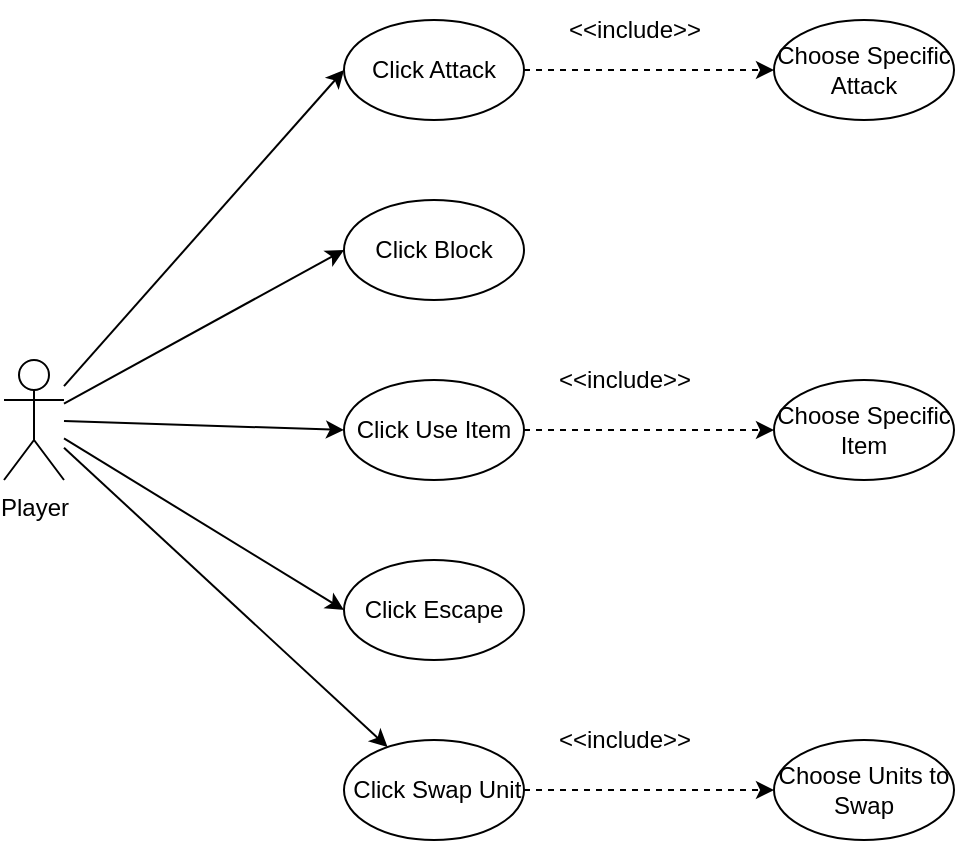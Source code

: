<mxfile version="20.7.2" type="google"><diagram id="-B3R11skSna6toLG9KJf" name="Page-1"><mxGraphModel grid="1" page="1" gridSize="10" guides="1" tooltips="1" connect="1" arrows="1" fold="1" pageScale="1" pageWidth="850" pageHeight="1100" math="0" shadow="0"><root><mxCell id="0"/><mxCell id="1" parent="0"/><mxCell id="qD4IGboouGK5aSat7fKj-1" value="Player" style="shape=umlActor;verticalLabelPosition=bottom;verticalAlign=top;html=1;outlineConnect=0;" vertex="1" parent="1"><mxGeometry x="40" y="230" width="30" height="60" as="geometry"/></mxCell><mxCell id="dFdg5YOPV52eWA-L4vLr-1" value="Click Attack" style="ellipse;whiteSpace=wrap;html=1;" vertex="1" parent="1"><mxGeometry x="210" y="60" width="90" height="50" as="geometry"/></mxCell><mxCell id="dFdg5YOPV52eWA-L4vLr-2" value="Click Block" style="ellipse;whiteSpace=wrap;html=1;" vertex="1" parent="1"><mxGeometry x="210" y="150" width="90" height="50" as="geometry"/></mxCell><mxCell id="dFdg5YOPV52eWA-L4vLr-3" value="Click Use Item" style="ellipse;whiteSpace=wrap;html=1;" vertex="1" parent="1"><mxGeometry x="210" y="240" width="90" height="50" as="geometry"/></mxCell><mxCell id="dFdg5YOPV52eWA-L4vLr-4" value="Click Escape" style="ellipse;whiteSpace=wrap;html=1;" vertex="1" parent="1"><mxGeometry x="210" y="330" width="90" height="50" as="geometry"/></mxCell><mxCell id="dFdg5YOPV52eWA-L4vLr-5" value="" style="endArrow=classic;html=1;rounded=0;entryX=0;entryY=0.5;entryDx=0;entryDy=0;" edge="1" parent="1" source="qD4IGboouGK5aSat7fKj-1" target="dFdg5YOPV52eWA-L4vLr-1"><mxGeometry width="50" height="50" relative="1" as="geometry"><mxPoint x="80" y="200" as="sourcePoint"/><mxPoint x="130" y="150" as="targetPoint"/></mxGeometry></mxCell><mxCell id="dFdg5YOPV52eWA-L4vLr-6" value="" style="endArrow=classic;html=1;rounded=0;entryX=0;entryY=0.5;entryDx=0;entryDy=0;" edge="1" parent="1" source="qD4IGboouGK5aSat7fKj-1" target="dFdg5YOPV52eWA-L4vLr-2"><mxGeometry width="50" height="50" relative="1" as="geometry"><mxPoint x="140" y="310" as="sourcePoint"/><mxPoint x="190" y="260" as="targetPoint"/></mxGeometry></mxCell><mxCell id="dFdg5YOPV52eWA-L4vLr-7" value="" style="endArrow=classic;html=1;rounded=0;entryX=0;entryY=0.5;entryDx=0;entryDy=0;" edge="1" parent="1" source="qD4IGboouGK5aSat7fKj-1" target="dFdg5YOPV52eWA-L4vLr-3"><mxGeometry width="50" height="50" relative="1" as="geometry"><mxPoint x="100" y="370" as="sourcePoint"/><mxPoint x="150" y="320" as="targetPoint"/></mxGeometry></mxCell><mxCell id="dFdg5YOPV52eWA-L4vLr-8" value="" style="endArrow=classic;html=1;rounded=0;entryX=0;entryY=0.5;entryDx=0;entryDy=0;" edge="1" parent="1" source="qD4IGboouGK5aSat7fKj-1" target="dFdg5YOPV52eWA-L4vLr-4"><mxGeometry width="50" height="50" relative="1" as="geometry"><mxPoint x="110" y="360" as="sourcePoint"/><mxPoint x="160" y="310" as="targetPoint"/></mxGeometry></mxCell><mxCell id="dFdg5YOPV52eWA-L4vLr-9" value="" style="endArrow=classic;html=1;rounded=0;" edge="1" parent="1" source="qD4IGboouGK5aSat7fKj-1" target="dFdg5YOPV52eWA-L4vLr-10"><mxGeometry width="50" height="50" relative="1" as="geometry"><mxPoint x="400" y="310" as="sourcePoint"/><mxPoint x="450" y="260" as="targetPoint"/></mxGeometry></mxCell><mxCell id="dFdg5YOPV52eWA-L4vLr-10" value="&amp;nbsp;Click Swap Unit" style="ellipse;whiteSpace=wrap;html=1;" vertex="1" parent="1"><mxGeometry x="210" y="420" width="90" height="50" as="geometry"/></mxCell><mxCell id="dFdg5YOPV52eWA-L4vLr-14" value="" style="edgeStyle=none;orthogonalLoop=1;jettySize=auto;html=1;rounded=0;dashed=1;exitX=1;exitY=0.5;exitDx=0;exitDy=0;entryX=0;entryY=0.5;entryDx=0;entryDy=0;" edge="1" parent="1" source="dFdg5YOPV52eWA-L4vLr-1" target="dFdg5YOPV52eWA-L4vLr-16"><mxGeometry width="80" relative="1" as="geometry"><mxPoint x="340.77" y="207.8" as="sourcePoint"/><mxPoint x="410" y="85" as="targetPoint"/><Array as="points"/></mxGeometry></mxCell><mxCell id="dFdg5YOPV52eWA-L4vLr-15" value="&amp;lt;&amp;lt;include&amp;gt;&amp;gt;" style="text;html=1;align=center;verticalAlign=middle;resizable=0;points=[];autosize=1;strokeColor=none;fillColor=none;" vertex="1" parent="1"><mxGeometry x="310" y="50" width="90" height="30" as="geometry"/></mxCell><mxCell id="dFdg5YOPV52eWA-L4vLr-16" value="Choose Specific Attack" style="ellipse;whiteSpace=wrap;html=1;" vertex="1" parent="1"><mxGeometry x="425" y="60" width="90" height="50" as="geometry"/></mxCell><mxCell id="dFdg5YOPV52eWA-L4vLr-17" value="" style="edgeStyle=none;orthogonalLoop=1;jettySize=auto;html=1;rounded=0;dashed=1;exitX=1;exitY=0.5;exitDx=0;exitDy=0;entryX=0;entryY=0.5;entryDx=0;entryDy=0;" edge="1" parent="1" source="dFdg5YOPV52eWA-L4vLr-3" target="dFdg5YOPV52eWA-L4vLr-18"><mxGeometry width="80" relative="1" as="geometry"><mxPoint x="530.77" y="230.0" as="sourcePoint"/><mxPoint x="390" y="265" as="targetPoint"/><Array as="points"/></mxGeometry></mxCell><mxCell id="dFdg5YOPV52eWA-L4vLr-18" value="Choose Specific Item" style="ellipse;whiteSpace=wrap;html=1;" vertex="1" parent="1"><mxGeometry x="425" y="240" width="90" height="50" as="geometry"/></mxCell><mxCell id="dFdg5YOPV52eWA-L4vLr-19" value="" style="edgeStyle=none;orthogonalLoop=1;jettySize=auto;html=1;rounded=0;dashed=1;exitX=1;exitY=0.5;exitDx=0;exitDy=0;" edge="1" parent="1" source="dFdg5YOPV52eWA-L4vLr-10" target="dFdg5YOPV52eWA-L4vLr-20"><mxGeometry width="80" relative="1" as="geometry"><mxPoint x="360.77" y="227.8" as="sourcePoint"/><mxPoint x="400" y="440" as="targetPoint"/><Array as="points"/></mxGeometry></mxCell><mxCell id="dFdg5YOPV52eWA-L4vLr-20" value="Choose Units to Swap" style="ellipse;whiteSpace=wrap;html=1;" vertex="1" parent="1"><mxGeometry x="425" y="420" width="90" height="50" as="geometry"/></mxCell><mxCell id="dFdg5YOPV52eWA-L4vLr-21" value="&amp;lt;&amp;lt;include&amp;gt;&amp;gt;" style="text;html=1;align=center;verticalAlign=middle;resizable=0;points=[];autosize=1;strokeColor=none;fillColor=none;" vertex="1" parent="1"><mxGeometry x="305" y="225" width="90" height="30" as="geometry"/></mxCell><mxCell id="dFdg5YOPV52eWA-L4vLr-22" value="&amp;lt;&amp;lt;include&amp;gt;&amp;gt;" style="text;html=1;align=center;verticalAlign=middle;resizable=0;points=[];autosize=1;strokeColor=none;fillColor=none;" vertex="1" parent="1"><mxGeometry x="305" y="405" width="90" height="30" as="geometry"/></mxCell></root></mxGraphModel></diagram></mxfile>
